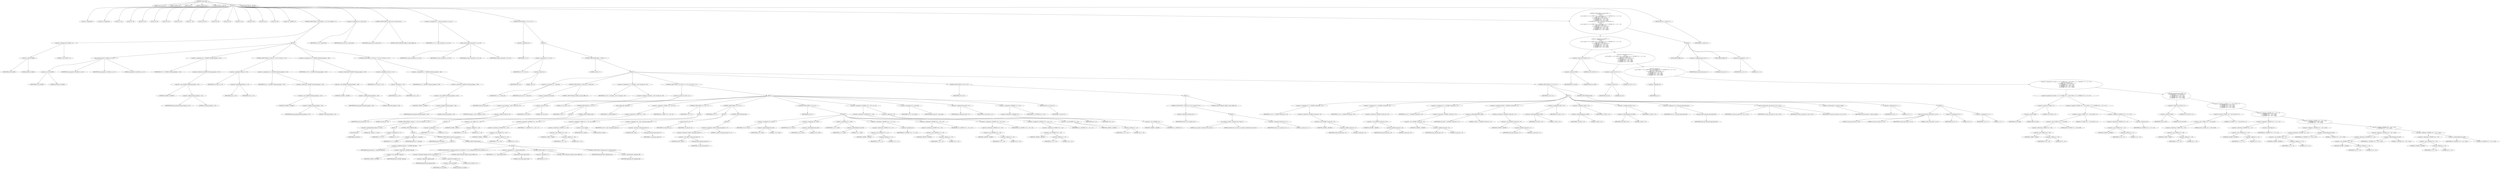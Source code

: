 digraph cache_insert {  
"1000118" [label = "(METHOD,cache_insert)" ]
"1000119" [label = "(PARAM,const char *a1)" ]
"1000120" [label = "(PARAM,_DWORD *a2)" ]
"1000121" [label = "(PARAM,int a3)" ]
"1000122" [label = "(PARAM,unsigned int a4)" ]
"1000123" [label = "(PARAM,unsigned __int16 a5)" ]
"1000124" [label = "(BLOCK,,)" ]
"1000125" [label = "(LOCAL,v9: unsigned int)" ]
"1000126" [label = "(LOCAL,v10: unsigned int)" ]
"1000127" [label = "(LOCAL,v11: int)" ]
"1000128" [label = "(LOCAL,v12: int)" ]
"1000129" [label = "(LOCAL,v13: int)" ]
"1000130" [label = "(LOCAL,v14: int)" ]
"1000131" [label = "(LOCAL,v15: int)" ]
"1000132" [label = "(LOCAL,v16: int)" ]
"1000133" [label = "(LOCAL,v17: int)" ]
"1000134" [label = "(LOCAL,v18: char *)" ]
"1000135" [label = "(LOCAL,v19: int)" ]
"1000136" [label = "(LOCAL,v20: int)" ]
"1000137" [label = "(LOCAL,v21: int)" ]
"1000138" [label = "(LOCAL,v22: int)" ]
"1000139" [label = "(LOCAL,v24: int)" ]
"1000140" [label = "(LOCAL,v25: int)" ]
"1000141" [label = "(LOCAL,v26: _DWORD [ 4 ])" ]
"1000142" [label = "(CONTROL_STRUCTURE,if ( (a5 & 0x980) != 0 ),if ( (a5 & 0x980) != 0 ))" ]
"1000143" [label = "(<operator>.notEquals,(a5 & 0x980) != 0)" ]
"1000144" [label = "(<operator>.and,a5 & 0x980)" ]
"1000145" [label = "(IDENTIFIER,a5,a5 & 0x980)" ]
"1000146" [label = "(LITERAL,0x980,a5 & 0x980)" ]
"1000147" [label = "(LITERAL,0,(a5 & 0x980) != 0)" ]
"1000148" [label = "(BLOCK,,)" ]
"1000149" [label = "(log_query,log_query(a5 | 0x10000, a1, a2, 0))" ]
"1000150" [label = "(<operator>.or,a5 | 0x10000)" ]
"1000151" [label = "(IDENTIFIER,a5,a5 | 0x10000)" ]
"1000152" [label = "(LITERAL,0x10000,a5 | 0x10000)" ]
"1000153" [label = "(IDENTIFIER,a1,log_query(a5 | 0x10000, a1, a2, 0))" ]
"1000154" [label = "(IDENTIFIER,a2,log_query(a5 | 0x10000, a1, a2, 0))" ]
"1000155" [label = "(LITERAL,0,log_query(a5 | 0x10000, a1, a2, 0))" ]
"1000156" [label = "(<operator>.assignment,v9 = *(_DWORD *)(dnsmasq_daemon + 252))" ]
"1000157" [label = "(IDENTIFIER,v9,v9 = *(_DWORD *)(dnsmasq_daemon + 252))" ]
"1000158" [label = "(<operator>.indirection,*(_DWORD *)(dnsmasq_daemon + 252))" ]
"1000159" [label = "(<operator>.cast,(_DWORD *)(dnsmasq_daemon + 252))" ]
"1000160" [label = "(UNKNOWN,_DWORD *,_DWORD *)" ]
"1000161" [label = "(<operator>.addition,dnsmasq_daemon + 252)" ]
"1000162" [label = "(IDENTIFIER,dnsmasq_daemon,dnsmasq_daemon + 252)" ]
"1000163" [label = "(LITERAL,252,dnsmasq_daemon + 252)" ]
"1000164" [label = "(CONTROL_STRUCTURE,if ( v9 && a4 >= v9 ),if ( v9 && a4 >= v9 ))" ]
"1000165" [label = "(<operator>.logicalAnd,v9 && a4 >= v9)" ]
"1000166" [label = "(IDENTIFIER,v9,v9 && a4 >= v9)" ]
"1000167" [label = "(<operator>.greaterEqualsThan,a4 >= v9)" ]
"1000168" [label = "(IDENTIFIER,a4,a4 >= v9)" ]
"1000169" [label = "(IDENTIFIER,v9,a4 >= v9)" ]
"1000170" [label = "(<operator>.assignment,a4 = *(_DWORD *)(dnsmasq_daemon + 252))" ]
"1000171" [label = "(IDENTIFIER,a4,a4 = *(_DWORD *)(dnsmasq_daemon + 252))" ]
"1000172" [label = "(<operator>.indirection,*(_DWORD *)(dnsmasq_daemon + 252))" ]
"1000173" [label = "(<operator>.cast,(_DWORD *)(dnsmasq_daemon + 252))" ]
"1000174" [label = "(UNKNOWN,_DWORD *,_DWORD *)" ]
"1000175" [label = "(<operator>.addition,dnsmasq_daemon + 252)" ]
"1000176" [label = "(IDENTIFIER,dnsmasq_daemon,dnsmasq_daemon + 252)" ]
"1000177" [label = "(LITERAL,252,dnsmasq_daemon + 252)" ]
"1000178" [label = "(<operator>.assignment,v10 = *(_DWORD *)(dnsmasq_daemon + 248))" ]
"1000179" [label = "(IDENTIFIER,v10,v10 = *(_DWORD *)(dnsmasq_daemon + 248))" ]
"1000180" [label = "(<operator>.indirection,*(_DWORD *)(dnsmasq_daemon + 248))" ]
"1000181" [label = "(<operator>.cast,(_DWORD *)(dnsmasq_daemon + 248))" ]
"1000182" [label = "(UNKNOWN,_DWORD *,_DWORD *)" ]
"1000183" [label = "(<operator>.addition,dnsmasq_daemon + 248)" ]
"1000184" [label = "(IDENTIFIER,dnsmasq_daemon,dnsmasq_daemon + 248)" ]
"1000185" [label = "(LITERAL,248,dnsmasq_daemon + 248)" ]
"1000186" [label = "(CONTROL_STRUCTURE,if ( v10 && a4 < v10 ),if ( v10 && a4 < v10 ))" ]
"1000187" [label = "(<operator>.logicalAnd,v10 && a4 < v10)" ]
"1000188" [label = "(IDENTIFIER,v10,v10 && a4 < v10)" ]
"1000189" [label = "(<operator>.lessThan,a4 < v10)" ]
"1000190" [label = "(IDENTIFIER,a4,a4 < v10)" ]
"1000191" [label = "(IDENTIFIER,v10,a4 < v10)" ]
"1000192" [label = "(<operator>.assignment,a4 = *(_DWORD *)(dnsmasq_daemon + 248))" ]
"1000193" [label = "(IDENTIFIER,a4,a4 = *(_DWORD *)(dnsmasq_daemon + 248))" ]
"1000194" [label = "(<operator>.indirection,*(_DWORD *)(dnsmasq_daemon + 248))" ]
"1000195" [label = "(<operator>.cast,(_DWORD *)(dnsmasq_daemon + 248))" ]
"1000196" [label = "(UNKNOWN,_DWORD *,_DWORD *)" ]
"1000197" [label = "(<operator>.addition,dnsmasq_daemon + 248)" ]
"1000198" [label = "(IDENTIFIER,dnsmasq_daemon,dnsmasq_daemon + 248)" ]
"1000199" [label = "(LITERAL,248,dnsmasq_daemon + 248)" ]
"1000200" [label = "(<operator>.assignment,v24 = insert_error)" ]
"1000201" [label = "(IDENTIFIER,v24,v24 = insert_error)" ]
"1000202" [label = "(IDENTIFIER,insert_error,v24 = insert_error)" ]
"1000203" [label = "(CONTROL_STRUCTURE,if ( insert_error ),if ( insert_error ))" ]
"1000204" [label = "(IDENTIFIER,insert_error,if ( insert_error ))" ]
"1000205" [label = "(CONTROL_STRUCTURE,goto LABEL_29;,goto LABEL_29;)" ]
"1000206" [label = "(<operator>.assignment,v11 = cache_scan_free(a1, a2, a3, a5))" ]
"1000207" [label = "(IDENTIFIER,v11,v11 = cache_scan_free(a1, a2, a3, a5))" ]
"1000208" [label = "(cache_scan_free,cache_scan_free(a1, a2, a3, a5))" ]
"1000209" [label = "(IDENTIFIER,a1,cache_scan_free(a1, a2, a3, a5))" ]
"1000210" [label = "(IDENTIFIER,a2,cache_scan_free(a1, a2, a3, a5))" ]
"1000211" [label = "(IDENTIFIER,a3,cache_scan_free(a1, a2, a3, a5))" ]
"1000212" [label = "(IDENTIFIER,a5,cache_scan_free(a1, a2, a3, a5))" ]
"1000213" [label = "(CONTROL_STRUCTURE,if ( !v11 ),if ( !v11 ))" ]
"1000214" [label = "(<operator>.logicalNot,!v11)" ]
"1000215" [label = "(IDENTIFIER,v11,!v11)" ]
"1000216" [label = "(BLOCK,,)" ]
"1000217" [label = "(<operator>.assignment,v12 = a5 & 4)" ]
"1000218" [label = "(IDENTIFIER,v12,v12 = a5 & 4)" ]
"1000219" [label = "(<operator>.and,a5 & 4)" ]
"1000220" [label = "(IDENTIFIER,a5,a5 & 4)" ]
"1000221" [label = "(LITERAL,4,a5 & 4)" ]
"1000222" [label = "(CONTROL_STRUCTURE,while ( 1 ),while ( 1 ))" ]
"1000223" [label = "(LITERAL,1,while ( 1 ))" ]
"1000224" [label = "(BLOCK,,)" ]
"1000225" [label = "(<operator>.assignment,v11 = cache_tail)" ]
"1000226" [label = "(IDENTIFIER,v11,v11 = cache_tail)" ]
"1000227" [label = "(IDENTIFIER,cache_tail,v11 = cache_tail)" ]
"1000228" [label = "(CONTROL_STRUCTURE,if ( !cache_tail ),if ( !cache_tail ))" ]
"1000229" [label = "(<operator>.logicalNot,!cache_tail)" ]
"1000230" [label = "(IDENTIFIER,cache_tail,!cache_tail)" ]
"1000231" [label = "(CONTROL_STRUCTURE,goto LABEL_28;,goto LABEL_28;)" ]
"1000232" [label = "(<operator>.assignment,v25 = *(unsigned __int16 *)(cache_tail + 36))" ]
"1000233" [label = "(IDENTIFIER,v25,v25 = *(unsigned __int16 *)(cache_tail + 36))" ]
"1000234" [label = "(<operator>.indirection,*(unsigned __int16 *)(cache_tail + 36))" ]
"1000235" [label = "(<operator>.cast,(unsigned __int16 *)(cache_tail + 36))" ]
"1000236" [label = "(UNKNOWN,unsigned __int16 *,unsigned __int16 *)" ]
"1000237" [label = "(<operator>.addition,cache_tail + 36)" ]
"1000238" [label = "(IDENTIFIER,cache_tail,cache_tail + 36)" ]
"1000239" [label = "(LITERAL,36,cache_tail + 36)" ]
"1000240" [label = "(CONTROL_STRUCTURE,if ( (v25 & 0xC) == 0 ),if ( (v25 & 0xC) == 0 ))" ]
"1000241" [label = "(<operator>.equals,(v25 & 0xC) == 0)" ]
"1000242" [label = "(<operator>.and,v25 & 0xC)" ]
"1000243" [label = "(IDENTIFIER,v25,v25 & 0xC)" ]
"1000244" [label = "(LITERAL,0xC,v25 & 0xC)" ]
"1000245" [label = "(LITERAL,0,(v25 & 0xC) == 0)" ]
"1000246" [label = "(BLOCK,,)" ]
"1000247" [label = "(CONTROL_STRUCTURE,if ( a1 ),if ( a1 ))" ]
"1000248" [label = "(IDENTIFIER,a1,if ( a1 ))" ]
"1000249" [label = "(BLOCK,,)" ]
"1000250" [label = "(CONTROL_STRUCTURE,if ( strlen(a1) <= 0x31 ),if ( strlen(a1) <= 0x31 ))" ]
"1000251" [label = "(<operator>.lessEqualsThan,strlen(a1) <= 0x31)" ]
"1000252" [label = "(strlen,strlen(a1))" ]
"1000253" [label = "(IDENTIFIER,a1,strlen(a1))" ]
"1000254" [label = "(LITERAL,0x31,strlen(a1) <= 0x31)" ]
"1000255" [label = "(BLOCK,,)" ]
"1000256" [label = "(<operator>.assignment,v17 = 0)" ]
"1000257" [label = "(IDENTIFIER,v17,v17 = 0)" ]
"1000258" [label = "(LITERAL,0,v17 = 0)" ]
"1000259" [label = "(CONTROL_STRUCTURE,else,else)" ]
"1000260" [label = "(BLOCK,,)" ]
"1000261" [label = "(<operator>.assignment,v17 = big_free)" ]
"1000262" [label = "(IDENTIFIER,v17,v17 = big_free)" ]
"1000263" [label = "(IDENTIFIER,big_free,v17 = big_free)" ]
"1000264" [label = "(CONTROL_STRUCTURE,if ( big_free ),if ( big_free ))" ]
"1000265" [label = "(IDENTIFIER,big_free,if ( big_free ))" ]
"1000266" [label = "(BLOCK,,)" ]
"1000267" [label = "(<operator>.assignment,big_free = *(_DWORD *)big_free)" ]
"1000268" [label = "(IDENTIFIER,big_free,big_free = *(_DWORD *)big_free)" ]
"1000269" [label = "(<operator>.indirection,*(_DWORD *)big_free)" ]
"1000270" [label = "(<operator>.cast,(_DWORD *)big_free)" ]
"1000271" [label = "(UNKNOWN,_DWORD *,_DWORD *)" ]
"1000272" [label = "(IDENTIFIER,big_free,(_DWORD *)big_free)" ]
"1000273" [label = "(CONTROL_STRUCTURE,else,else)" ]
"1000274" [label = "(BLOCK,,)" ]
"1000275" [label = "(CONTROL_STRUCTURE,if ( !bignames_left && (a5 & 0x5000) == 0 ),if ( !bignames_left && (a5 & 0x5000) == 0 ))" ]
"1000276" [label = "(<operator>.logicalAnd,!bignames_left && (a5 & 0x5000) == 0)" ]
"1000277" [label = "(<operator>.logicalNot,!bignames_left)" ]
"1000278" [label = "(IDENTIFIER,bignames_left,!bignames_left)" ]
"1000279" [label = "(<operator>.equals,(a5 & 0x5000) == 0)" ]
"1000280" [label = "(<operator>.and,a5 & 0x5000)" ]
"1000281" [label = "(IDENTIFIER,a5,a5 & 0x5000)" ]
"1000282" [label = "(LITERAL,0x5000,a5 & 0x5000)" ]
"1000283" [label = "(LITERAL,0,(a5 & 0x5000) == 0)" ]
"1000284" [label = "(CONTROL_STRUCTURE,goto LABEL_28;,goto LABEL_28;)" ]
"1000285" [label = "(<operator>.assignment,v17 = whine_malloc(1028))" ]
"1000286" [label = "(IDENTIFIER,v17,v17 = whine_malloc(1028))" ]
"1000287" [label = "(whine_malloc,whine_malloc(1028))" ]
"1000288" [label = "(LITERAL,1028,whine_malloc(1028))" ]
"1000289" [label = "(CONTROL_STRUCTURE,if ( !v17 ),if ( !v17 ))" ]
"1000290" [label = "(<operator>.logicalNot,!v17)" ]
"1000291" [label = "(IDENTIFIER,v17,!v17)" ]
"1000292" [label = "(CONTROL_STRUCTURE,goto LABEL_28;,goto LABEL_28;)" ]
"1000293" [label = "(CONTROL_STRUCTURE,if ( bignames_left ),if ( bignames_left ))" ]
"1000294" [label = "(IDENTIFIER,bignames_left,if ( bignames_left ))" ]
"1000295" [label = "(<operator>.preDecrement,--bignames_left)" ]
"1000296" [label = "(IDENTIFIER,bignames_left,--bignames_left)" ]
"1000297" [label = "(CONTROL_STRUCTURE,else,else)" ]
"1000298" [label = "(BLOCK,,)" ]
"1000299" [label = "(<operator>.assignment,v17 = 0)" ]
"1000300" [label = "(IDENTIFIER,v17,v17 = 0)" ]
"1000301" [label = "(LITERAL,0,v17 = 0)" ]
"1000302" [label = "(cache_unlink,cache_unlink(v11))" ]
"1000303" [label = "(IDENTIFIER,v11,cache_unlink(v11))" ]
"1000304" [label = "(<operator>.assignment,*(_WORD *)(v11 + 36) = a5)" ]
"1000305" [label = "(<operator>.indirection,*(_WORD *)(v11 + 36))" ]
"1000306" [label = "(<operator>.cast,(_WORD *)(v11 + 36))" ]
"1000307" [label = "(UNKNOWN,_WORD *,_WORD *)" ]
"1000308" [label = "(<operator>.addition,v11 + 36)" ]
"1000309" [label = "(IDENTIFIER,v11,v11 + 36)" ]
"1000310" [label = "(LITERAL,36,v11 + 36)" ]
"1000311" [label = "(IDENTIFIER,a5,*(_WORD *)(v11 + 36) = a5)" ]
"1000312" [label = "(CONTROL_STRUCTURE,if ( v17 ),if ( v17 ))" ]
"1000313" [label = "(IDENTIFIER,v17,if ( v17 ))" ]
"1000314" [label = "(BLOCK,,)" ]
"1000315" [label = "(<operator>.assignment,*(_DWORD *)(v11 + 40) = v17)" ]
"1000316" [label = "(<operator>.indirection,*(_DWORD *)(v11 + 40))" ]
"1000317" [label = "(<operator>.cast,(_DWORD *)(v11 + 40))" ]
"1000318" [label = "(UNKNOWN,_DWORD *,_DWORD *)" ]
"1000319" [label = "(<operator>.addition,v11 + 40)" ]
"1000320" [label = "(IDENTIFIER,v11,v11 + 40)" ]
"1000321" [label = "(LITERAL,40,v11 + 40)" ]
"1000322" [label = "(IDENTIFIER,v17,*(_DWORD *)(v11 + 40) = v17)" ]
"1000323" [label = "(<operator>.assignment,*(_WORD *)(v11 + 36) = a5 | 0x200)" ]
"1000324" [label = "(<operator>.indirection,*(_WORD *)(v11 + 36))" ]
"1000325" [label = "(<operator>.cast,(_WORD *)(v11 + 36))" ]
"1000326" [label = "(UNKNOWN,_WORD *,_WORD *)" ]
"1000327" [label = "(<operator>.addition,v11 + 36)" ]
"1000328" [label = "(IDENTIFIER,v11,v11 + 36)" ]
"1000329" [label = "(LITERAL,36,v11 + 36)" ]
"1000330" [label = "(<operator>.or,a5 | 0x200)" ]
"1000331" [label = "(IDENTIFIER,a5,a5 | 0x200)" ]
"1000332" [label = "(LITERAL,0x200,a5 | 0x200)" ]
"1000333" [label = "(CONTROL_STRUCTURE,if ( a1 ),if ( a1 ))" ]
"1000334" [label = "(IDENTIFIER,a1,if ( a1 ))" ]
"1000335" [label = "(BLOCK,,)" ]
"1000336" [label = "(<operator>.assignment,v18 = (char *)cache_get_name(v11))" ]
"1000337" [label = "(IDENTIFIER,v18,v18 = (char *)cache_get_name(v11))" ]
"1000338" [label = "(<operator>.cast,(char *)cache_get_name(v11))" ]
"1000339" [label = "(UNKNOWN,char *,char *)" ]
"1000340" [label = "(cache_get_name,cache_get_name(v11))" ]
"1000341" [label = "(IDENTIFIER,v11,cache_get_name(v11))" ]
"1000342" [label = "(strcpy,strcpy(v18, a1))" ]
"1000343" [label = "(IDENTIFIER,v18,strcpy(v18, a1))" ]
"1000344" [label = "(IDENTIFIER,a1,strcpy(v18, a1))" ]
"1000345" [label = "(CONTROL_STRUCTURE,else,else)" ]
"1000346" [label = "(BLOCK,,)" ]
"1000347" [label = "(<operator>.assignment,*(_BYTE *)cache_get_name(v11) = 0)" ]
"1000348" [label = "(<operator>.indirection,*(_BYTE *)cache_get_name(v11))" ]
"1000349" [label = "(<operator>.cast,(_BYTE *)cache_get_name(v11))" ]
"1000350" [label = "(UNKNOWN,_BYTE *,_BYTE *)" ]
"1000351" [label = "(cache_get_name,cache_get_name(v11))" ]
"1000352" [label = "(IDENTIFIER,v11,cache_get_name(v11))" ]
"1000353" [label = "(LITERAL,0,*(_BYTE *)cache_get_name(v11) = 0)" ]
"1000354" [label = "(CONTROL_STRUCTURE,if ( a2 ),if ( a2 ))" ]
"1000355" [label = "(IDENTIFIER,a2,if ( a2 ))" ]
"1000356" [label = "(BLOCK,,)" ]
"1000357" [label = "(<operator>.assignment,v19 = a2[1])" ]
"1000358" [label = "(IDENTIFIER,v19,v19 = a2[1])" ]
"1000359" [label = "(<operator>.indirectIndexAccess,a2[1])" ]
"1000360" [label = "(IDENTIFIER,a2,v19 = a2[1])" ]
"1000361" [label = "(LITERAL,1,v19 = a2[1])" ]
"1000362" [label = "(<operator>.assignment,v20 = a2[2])" ]
"1000363" [label = "(IDENTIFIER,v20,v20 = a2[2])" ]
"1000364" [label = "(<operator>.indirectIndexAccess,a2[2])" ]
"1000365" [label = "(IDENTIFIER,a2,v20 = a2[2])" ]
"1000366" [label = "(LITERAL,2,v20 = a2[2])" ]
"1000367" [label = "(<operator>.assignment,v21 = a2[3])" ]
"1000368" [label = "(IDENTIFIER,v21,v21 = a2[3])" ]
"1000369" [label = "(<operator>.indirectIndexAccess,a2[3])" ]
"1000370" [label = "(IDENTIFIER,a2,v21 = a2[3])" ]
"1000371" [label = "(LITERAL,3,v21 = a2[3])" ]
"1000372" [label = "(<operator>.assignment,*(_DWORD *)(v11 + 12) = *a2)" ]
"1000373" [label = "(<operator>.indirection,*(_DWORD *)(v11 + 12))" ]
"1000374" [label = "(<operator>.cast,(_DWORD *)(v11 + 12))" ]
"1000375" [label = "(UNKNOWN,_DWORD *,_DWORD *)" ]
"1000376" [label = "(<operator>.addition,v11 + 12)" ]
"1000377" [label = "(IDENTIFIER,v11,v11 + 12)" ]
"1000378" [label = "(LITERAL,12,v11 + 12)" ]
"1000379" [label = "(<operator>.indirection,*a2)" ]
"1000380" [label = "(IDENTIFIER,a2,*(_DWORD *)(v11 + 12) = *a2)" ]
"1000381" [label = "(<operator>.assignment,*(_DWORD *)(v11 + 16) = v19)" ]
"1000382" [label = "(<operator>.indirection,*(_DWORD *)(v11 + 16))" ]
"1000383" [label = "(<operator>.cast,(_DWORD *)(v11 + 16))" ]
"1000384" [label = "(UNKNOWN,_DWORD *,_DWORD *)" ]
"1000385" [label = "(<operator>.addition,v11 + 16)" ]
"1000386" [label = "(IDENTIFIER,v11,v11 + 16)" ]
"1000387" [label = "(LITERAL,16,v11 + 16)" ]
"1000388" [label = "(IDENTIFIER,v19,*(_DWORD *)(v11 + 16) = v19)" ]
"1000389" [label = "(<operator>.assignment,*(_DWORD *)(v11 + 20) = v20)" ]
"1000390" [label = "(<operator>.indirection,*(_DWORD *)(v11 + 20))" ]
"1000391" [label = "(<operator>.cast,(_DWORD *)(v11 + 20))" ]
"1000392" [label = "(UNKNOWN,_DWORD *,_DWORD *)" ]
"1000393" [label = "(<operator>.addition,v11 + 20)" ]
"1000394" [label = "(IDENTIFIER,v11,v11 + 20)" ]
"1000395" [label = "(LITERAL,20,v11 + 20)" ]
"1000396" [label = "(IDENTIFIER,v20,*(_DWORD *)(v11 + 20) = v20)" ]
"1000397" [label = "(<operator>.assignment,*(_DWORD *)(v11 + 24) = v21)" ]
"1000398" [label = "(<operator>.indirection,*(_DWORD *)(v11 + 24))" ]
"1000399" [label = "(<operator>.cast,(_DWORD *)(v11 + 24))" ]
"1000400" [label = "(UNKNOWN,_DWORD *,_DWORD *)" ]
"1000401" [label = "(<operator>.addition,v11 + 24)" ]
"1000402" [label = "(IDENTIFIER,v11,v11 + 24)" ]
"1000403" [label = "(LITERAL,24,v11 + 24)" ]
"1000404" [label = "(IDENTIFIER,v21,*(_DWORD *)(v11 + 24) = v21)" ]
"1000405" [label = "(<operator>.assignment,*(_DWORD *)(v11 + 28) = a4 + a3)" ]
"1000406" [label = "(<operator>.indirection,*(_DWORD *)(v11 + 28))" ]
"1000407" [label = "(<operator>.cast,(_DWORD *)(v11 + 28))" ]
"1000408" [label = "(UNKNOWN,_DWORD *,_DWORD *)" ]
"1000409" [label = "(<operator>.addition,v11 + 28)" ]
"1000410" [label = "(IDENTIFIER,v11,v11 + 28)" ]
"1000411" [label = "(LITERAL,28,v11 + 28)" ]
"1000412" [label = "(<operator>.addition,a4 + a3)" ]
"1000413" [label = "(IDENTIFIER,a4,a4 + a3)" ]
"1000414" [label = "(IDENTIFIER,a3,a4 + a3)" ]
"1000415" [label = "(<operator>.assignment,v22 = new_chain)" ]
"1000416" [label = "(IDENTIFIER,v22,v22 = new_chain)" ]
"1000417" [label = "(IDENTIFIER,new_chain,v22 = new_chain)" ]
"1000418" [label = "(<operator>.assignment,new_chain = v11)" ]
"1000419" [label = "(IDENTIFIER,new_chain,new_chain = v11)" ]
"1000420" [label = "(IDENTIFIER,v11,new_chain = v11)" ]
"1000421" [label = "(<operator>.assignment,*(_DWORD *)v11 = v22)" ]
"1000422" [label = "(<operator>.indirection,*(_DWORD *)v11)" ]
"1000423" [label = "(<operator>.cast,(_DWORD *)v11)" ]
"1000424" [label = "(UNKNOWN,_DWORD *,_DWORD *)" ]
"1000425" [label = "(IDENTIFIER,v11,(_DWORD *)v11)" ]
"1000426" [label = "(IDENTIFIER,v22,*(_DWORD *)v11 = v22)" ]
"1000427" [label = "(RETURN,return v11;,return v11;)" ]
"1000428" [label = "(IDENTIFIER,v11,return v11;)" ]
"1000429" [label = "(CONTROL_STRUCTURE,if ( v24 ),if ( v24 ))" ]
"1000430" [label = "(IDENTIFIER,v24,if ( v24 ))" ]
"1000431" [label = "(BLOCK,,)" ]
"1000432" [label = "(CONTROL_STRUCTURE,if ( !warned_12112 ),if ( !warned_12112 ))" ]
"1000433" [label = "(<operator>.logicalNot,!warned_12112)" ]
"1000434" [label = "(IDENTIFIER,warned_12112,!warned_12112)" ]
"1000435" [label = "(BLOCK,,)" ]
"1000436" [label = "(my_syslog,my_syslog(3, \"Internal error in cache.\"))" ]
"1000437" [label = "(LITERAL,3,my_syslog(3, \"Internal error in cache.\"))" ]
"1000438" [label = "(LITERAL,\"Internal error in cache.\",my_syslog(3, \"Internal error in cache.\"))" ]
"1000439" [label = "(<operator>.assignment,warned_12112 = 1)" ]
"1000440" [label = "(IDENTIFIER,warned_12112,warned_12112 = 1)" ]
"1000441" [label = "(LITERAL,1,warned_12112 = 1)" ]
"1000442" [label = "(CONTROL_STRUCTURE,goto LABEL_28;,goto LABEL_28;)" ]
"1000443" [label = "(CONTROL_STRUCTURE,if ( v12 ),if ( v12 ))" ]
"1000444" [label = "(IDENTIFIER,v12,if ( v12 ))" ]
"1000445" [label = "(BLOCK,,)" ]
"1000446" [label = "(<operator>.assignment,v13 = *(_DWORD *)(cache_tail + 16))" ]
"1000447" [label = "(IDENTIFIER,v13,v13 = *(_DWORD *)(cache_tail + 16))" ]
"1000448" [label = "(<operator>.indirection,*(_DWORD *)(cache_tail + 16))" ]
"1000449" [label = "(<operator>.cast,(_DWORD *)(cache_tail + 16))" ]
"1000450" [label = "(UNKNOWN,_DWORD *,_DWORD *)" ]
"1000451" [label = "(<operator>.addition,cache_tail + 16)" ]
"1000452" [label = "(IDENTIFIER,cache_tail,cache_tail + 16)" ]
"1000453" [label = "(LITERAL,16,cache_tail + 16)" ]
"1000454" [label = "(<operator>.assignment,v14 = *(_DWORD *)(cache_tail + 20))" ]
"1000455" [label = "(IDENTIFIER,v14,v14 = *(_DWORD *)(cache_tail + 20))" ]
"1000456" [label = "(<operator>.indirection,*(_DWORD *)(cache_tail + 20))" ]
"1000457" [label = "(<operator>.cast,(_DWORD *)(cache_tail + 20))" ]
"1000458" [label = "(UNKNOWN,_DWORD *,_DWORD *)" ]
"1000459" [label = "(<operator>.addition,cache_tail + 20)" ]
"1000460" [label = "(IDENTIFIER,cache_tail,cache_tail + 20)" ]
"1000461" [label = "(LITERAL,20,cache_tail + 20)" ]
"1000462" [label = "(<operator>.assignment,v15 = *(_DWORD *)(cache_tail + 24))" ]
"1000463" [label = "(IDENTIFIER,v15,v15 = *(_DWORD *)(cache_tail + 24))" ]
"1000464" [label = "(<operator>.indirection,*(_DWORD *)(cache_tail + 24))" ]
"1000465" [label = "(<operator>.cast,(_DWORD *)(cache_tail + 24))" ]
"1000466" [label = "(UNKNOWN,_DWORD *,_DWORD *)" ]
"1000467" [label = "(<operator>.addition,cache_tail + 24)" ]
"1000468" [label = "(IDENTIFIER,cache_tail,cache_tail + 24)" ]
"1000469" [label = "(LITERAL,24,cache_tail + 24)" ]
"1000470" [label = "(<operator>.assignment,v26[0] = *(_DWORD *)(cache_tail + 12))" ]
"1000471" [label = "(<operator>.indirectIndexAccess,v26[0])" ]
"1000472" [label = "(IDENTIFIER,v26,v26[0] = *(_DWORD *)(cache_tail + 12))" ]
"1000473" [label = "(LITERAL,0,v26[0] = *(_DWORD *)(cache_tail + 12))" ]
"1000474" [label = "(<operator>.indirection,*(_DWORD *)(cache_tail + 12))" ]
"1000475" [label = "(<operator>.cast,(_DWORD *)(cache_tail + 12))" ]
"1000476" [label = "(UNKNOWN,_DWORD *,_DWORD *)" ]
"1000477" [label = "(<operator>.addition,cache_tail + 12)" ]
"1000478" [label = "(IDENTIFIER,cache_tail,cache_tail + 12)" ]
"1000479" [label = "(LITERAL,12,cache_tail + 12)" ]
"1000480" [label = "(<operator>.assignment,v26[1] = v13)" ]
"1000481" [label = "(<operator>.indirectIndexAccess,v26[1])" ]
"1000482" [label = "(IDENTIFIER,v26,v26[1] = v13)" ]
"1000483" [label = "(LITERAL,1,v26[1] = v13)" ]
"1000484" [label = "(IDENTIFIER,v13,v26[1] = v13)" ]
"1000485" [label = "(<operator>.assignment,v26[2] = v14)" ]
"1000486" [label = "(<operator>.indirectIndexAccess,v26[2])" ]
"1000487" [label = "(IDENTIFIER,v26,v26[2] = v14)" ]
"1000488" [label = "(LITERAL,2,v26[2] = v14)" ]
"1000489" [label = "(IDENTIFIER,v14,v26[2] = v14)" ]
"1000490" [label = "(<operator>.assignment,v26[3] = v15)" ]
"1000491" [label = "(<operator>.indirectIndexAccess,v26[3])" ]
"1000492" [label = "(IDENTIFIER,v26,v26[3] = v15)" ]
"1000493" [label = "(LITERAL,3,v26[3] = v15)" ]
"1000494" [label = "(IDENTIFIER,v15,v26[3] = v15)" ]
"1000495" [label = "(<operator>.assignment,v16 = cache_get_name(cache_tail))" ]
"1000496" [label = "(IDENTIFIER,v16,v16 = cache_get_name(cache_tail))" ]
"1000497" [label = "(cache_get_name,cache_get_name(cache_tail))" ]
"1000498" [label = "(IDENTIFIER,cache_tail,cache_get_name(cache_tail))" ]
"1000499" [label = "(cache_scan_free,cache_scan_free(v16, v26, a3, v25))" ]
"1000500" [label = "(IDENTIFIER,v16,cache_scan_free(v16, v26, a3, v25))" ]
"1000501" [label = "(IDENTIFIER,v26,cache_scan_free(v16, v26, a3, v25))" ]
"1000502" [label = "(IDENTIFIER,a3,cache_scan_free(v16, v26, a3, v25))" ]
"1000503" [label = "(IDENTIFIER,v25,cache_scan_free(v16, v26, a3, v25))" ]
"1000504" [label = "(<operator>.preIncrement,++cache_live_freed)" ]
"1000505" [label = "(IDENTIFIER,cache_live_freed,++cache_live_freed)" ]
"1000506" [label = "(<operator>.assignment,v24 = 1)" ]
"1000507" [label = "(IDENTIFIER,v24,v24 = 1)" ]
"1000508" [label = "(LITERAL,1,v24 = 1)" ]
"1000509" [label = "(CONTROL_STRUCTURE,else,else)" ]
"1000510" [label = "(BLOCK,,)" ]
"1000511" [label = "(cache_scan_free,cache_scan_free(0, 0, a3, 0))" ]
"1000512" [label = "(LITERAL,0,cache_scan_free(0, 0, a3, 0))" ]
"1000513" [label = "(LITERAL,0,cache_scan_free(0, 0, a3, 0))" ]
"1000514" [label = "(IDENTIFIER,a3,cache_scan_free(0, 0, a3, 0))" ]
"1000515" [label = "(LITERAL,0,cache_scan_free(0, 0, a3, 0))" ]
"1000516" [label = "(<operator>.assignment,v24 = 0)" ]
"1000517" [label = "(IDENTIFIER,v24,v24 = 0)" ]
"1000518" [label = "(LITERAL,0,v24 = 0)" ]
"1000519" [label = "(<operator>.assignment,v12 = 1)" ]
"1000520" [label = "(IDENTIFIER,v12,v12 = 1)" ]
"1000521" [label = "(LITERAL,1,v12 = 1)" ]
"1000522" [label = "(CONTROL_STRUCTURE,if ( (a5 & 0x180) == 0\n    || (a5 & 8) == 0\n    || !a2\n    || ((a5 & 0x80) == 0 || (*(_WORD *)(v11 + 36) & 0x80) == 0 || *(_DWORD *)(v11 + 12) != *a2)\n    && ((a5 & 0x100) == 0\n     || (*(_WORD *)(v11 + 36) & 0x100) == 0\n     || *(_DWORD *)(v11 + 12) != *a2\n     || *(_DWORD *)(v11 + 16) != a2[1]\n     || *(_DWORD *)(v11 + 20) != a2[2]\n     || *(_DWORD *)(v11 + 24) != a2[3]) ),if ( (a5 & 0x180) == 0\n    || (a5 & 8) == 0\n    || !a2\n    || ((a5 & 0x80) == 0 || (*(_WORD *)(v11 + 36) & 0x80) == 0 || *(_DWORD *)(v11 + 12) != *a2)\n    && ((a5 & 0x100) == 0\n     || (*(_WORD *)(v11 + 36) & 0x100) == 0\n     || *(_DWORD *)(v11 + 12) != *a2\n     || *(_DWORD *)(v11 + 16) != a2[1]\n     || *(_DWORD *)(v11 + 20) != a2[2]\n     || *(_DWORD *)(v11 + 24) != a2[3]) ))" ]
"1000523" [label = "(<operator>.logicalOr,(a5 & 0x180) == 0\n    || (a5 & 8) == 0\n    || !a2\n    || ((a5 & 0x80) == 0 || (*(_WORD *)(v11 + 36) & 0x80) == 0 || *(_DWORD *)(v11 + 12) != *a2)\n    && ((a5 & 0x100) == 0\n     || (*(_WORD *)(v11 + 36) & 0x100) == 0\n     || *(_DWORD *)(v11 + 12) != *a2\n     || *(_DWORD *)(v11 + 16) != a2[1]\n     || *(_DWORD *)(v11 + 20) != a2[2]\n     || *(_DWORD *)(v11 + 24) != a2[3]))" ]
"1000524" [label = "(<operator>.equals,(a5 & 0x180) == 0)" ]
"1000525" [label = "(<operator>.and,a5 & 0x180)" ]
"1000526" [label = "(IDENTIFIER,a5,a5 & 0x180)" ]
"1000527" [label = "(LITERAL,0x180,a5 & 0x180)" ]
"1000528" [label = "(LITERAL,0,(a5 & 0x180) == 0)" ]
"1000529" [label = "(<operator>.logicalOr,(a5 & 8) == 0\n    || !a2\n    || ((a5 & 0x80) == 0 || (*(_WORD *)(v11 + 36) & 0x80) == 0 || *(_DWORD *)(v11 + 12) != *a2)\n    && ((a5 & 0x100) == 0\n     || (*(_WORD *)(v11 + 36) & 0x100) == 0\n     || *(_DWORD *)(v11 + 12) != *a2\n     || *(_DWORD *)(v11 + 16) != a2[1]\n     || *(_DWORD *)(v11 + 20) != a2[2]\n     || *(_DWORD *)(v11 + 24) != a2[3]))" ]
"1000530" [label = "(<operator>.equals,(a5 & 8) == 0)" ]
"1000531" [label = "(<operator>.and,a5 & 8)" ]
"1000532" [label = "(IDENTIFIER,a5,a5 & 8)" ]
"1000533" [label = "(LITERAL,8,a5 & 8)" ]
"1000534" [label = "(LITERAL,0,(a5 & 8) == 0)" ]
"1000535" [label = "(<operator>.logicalOr,!a2\n    || ((a5 & 0x80) == 0 || (*(_WORD *)(v11 + 36) & 0x80) == 0 || *(_DWORD *)(v11 + 12) != *a2)\n    && ((a5 & 0x100) == 0\n     || (*(_WORD *)(v11 + 36) & 0x100) == 0\n     || *(_DWORD *)(v11 + 12) != *a2\n     || *(_DWORD *)(v11 + 16) != a2[1]\n     || *(_DWORD *)(v11 + 20) != a2[2]\n     || *(_DWORD *)(v11 + 24) != a2[3]))" ]
"1000536" [label = "(<operator>.logicalNot,!a2)" ]
"1000537" [label = "(IDENTIFIER,a2,!a2)" ]
"1000538" [label = "(<operator>.logicalAnd,((a5 & 0x80) == 0 || (*(_WORD *)(v11 + 36) & 0x80) == 0 || *(_DWORD *)(v11 + 12) != *a2)\n    && ((a5 & 0x100) == 0\n     || (*(_WORD *)(v11 + 36) & 0x100) == 0\n     || *(_DWORD *)(v11 + 12) != *a2\n     || *(_DWORD *)(v11 + 16) != a2[1]\n     || *(_DWORD *)(v11 + 20) != a2[2]\n     || *(_DWORD *)(v11 + 24) != a2[3]))" ]
"1000539" [label = "(<operator>.logicalOr,(a5 & 0x80) == 0 || (*(_WORD *)(v11 + 36) & 0x80) == 0 || *(_DWORD *)(v11 + 12) != *a2)" ]
"1000540" [label = "(<operator>.equals,(a5 & 0x80) == 0)" ]
"1000541" [label = "(<operator>.and,a5 & 0x80)" ]
"1000542" [label = "(IDENTIFIER,a5,a5 & 0x80)" ]
"1000543" [label = "(LITERAL,0x80,a5 & 0x80)" ]
"1000544" [label = "(LITERAL,0,(a5 & 0x80) == 0)" ]
"1000545" [label = "(<operator>.logicalOr,(*(_WORD *)(v11 + 36) & 0x80) == 0 || *(_DWORD *)(v11 + 12) != *a2)" ]
"1000546" [label = "(<operator>.equals,(*(_WORD *)(v11 + 36) & 0x80) == 0)" ]
"1000547" [label = "(<operator>.and,*(_WORD *)(v11 + 36) & 0x80)" ]
"1000548" [label = "(<operator>.indirection,*(_WORD *)(v11 + 36))" ]
"1000549" [label = "(<operator>.cast,(_WORD *)(v11 + 36))" ]
"1000550" [label = "(UNKNOWN,_WORD *,_WORD *)" ]
"1000551" [label = "(<operator>.addition,v11 + 36)" ]
"1000552" [label = "(IDENTIFIER,v11,v11 + 36)" ]
"1000553" [label = "(LITERAL,36,v11 + 36)" ]
"1000554" [label = "(LITERAL,0x80,*(_WORD *)(v11 + 36) & 0x80)" ]
"1000555" [label = "(LITERAL,0,(*(_WORD *)(v11 + 36) & 0x80) == 0)" ]
"1000556" [label = "(<operator>.notEquals,*(_DWORD *)(v11 + 12) != *a2)" ]
"1000557" [label = "(<operator>.indirection,*(_DWORD *)(v11 + 12))" ]
"1000558" [label = "(<operator>.cast,(_DWORD *)(v11 + 12))" ]
"1000559" [label = "(UNKNOWN,_DWORD *,_DWORD *)" ]
"1000560" [label = "(<operator>.addition,v11 + 12)" ]
"1000561" [label = "(IDENTIFIER,v11,v11 + 12)" ]
"1000562" [label = "(LITERAL,12,v11 + 12)" ]
"1000563" [label = "(<operator>.indirection,*a2)" ]
"1000564" [label = "(IDENTIFIER,a2,*(_DWORD *)(v11 + 12) != *a2)" ]
"1000565" [label = "(<operator>.logicalOr,(a5 & 0x100) == 0\n     || (*(_WORD *)(v11 + 36) & 0x100) == 0\n     || *(_DWORD *)(v11 + 12) != *a2\n     || *(_DWORD *)(v11 + 16) != a2[1]\n     || *(_DWORD *)(v11 + 20) != a2[2]\n     || *(_DWORD *)(v11 + 24) != a2[3])" ]
"1000566" [label = "(<operator>.equals,(a5 & 0x100) == 0)" ]
"1000567" [label = "(<operator>.and,a5 & 0x100)" ]
"1000568" [label = "(IDENTIFIER,a5,a5 & 0x100)" ]
"1000569" [label = "(LITERAL,0x100,a5 & 0x100)" ]
"1000570" [label = "(LITERAL,0,(a5 & 0x100) == 0)" ]
"1000571" [label = "(<operator>.logicalOr,(*(_WORD *)(v11 + 36) & 0x100) == 0\n     || *(_DWORD *)(v11 + 12) != *a2\n     || *(_DWORD *)(v11 + 16) != a2[1]\n     || *(_DWORD *)(v11 + 20) != a2[2]\n     || *(_DWORD *)(v11 + 24) != a2[3])" ]
"1000572" [label = "(<operator>.equals,(*(_WORD *)(v11 + 36) & 0x100) == 0)" ]
"1000573" [label = "(<operator>.and,*(_WORD *)(v11 + 36) & 0x100)" ]
"1000574" [label = "(<operator>.indirection,*(_WORD *)(v11 + 36))" ]
"1000575" [label = "(<operator>.cast,(_WORD *)(v11 + 36))" ]
"1000576" [label = "(UNKNOWN,_WORD *,_WORD *)" ]
"1000577" [label = "(<operator>.addition,v11 + 36)" ]
"1000578" [label = "(IDENTIFIER,v11,v11 + 36)" ]
"1000579" [label = "(LITERAL,36,v11 + 36)" ]
"1000580" [label = "(LITERAL,0x100,*(_WORD *)(v11 + 36) & 0x100)" ]
"1000581" [label = "(LITERAL,0,(*(_WORD *)(v11 + 36) & 0x100) == 0)" ]
"1000582" [label = "(<operator>.logicalOr,*(_DWORD *)(v11 + 12) != *a2\n     || *(_DWORD *)(v11 + 16) != a2[1]\n     || *(_DWORD *)(v11 + 20) != a2[2]\n     || *(_DWORD *)(v11 + 24) != a2[3])" ]
"1000583" [label = "(<operator>.notEquals,*(_DWORD *)(v11 + 12) != *a2)" ]
"1000584" [label = "(<operator>.indirection,*(_DWORD *)(v11 + 12))" ]
"1000585" [label = "(<operator>.cast,(_DWORD *)(v11 + 12))" ]
"1000586" [label = "(UNKNOWN,_DWORD *,_DWORD *)" ]
"1000587" [label = "(<operator>.addition,v11 + 12)" ]
"1000588" [label = "(IDENTIFIER,v11,v11 + 12)" ]
"1000589" [label = "(LITERAL,12,v11 + 12)" ]
"1000590" [label = "(<operator>.indirection,*a2)" ]
"1000591" [label = "(IDENTIFIER,a2,*(_DWORD *)(v11 + 12) != *a2)" ]
"1000592" [label = "(<operator>.logicalOr,*(_DWORD *)(v11 + 16) != a2[1]\n     || *(_DWORD *)(v11 + 20) != a2[2]\n     || *(_DWORD *)(v11 + 24) != a2[3])" ]
"1000593" [label = "(<operator>.notEquals,*(_DWORD *)(v11 + 16) != a2[1])" ]
"1000594" [label = "(<operator>.indirection,*(_DWORD *)(v11 + 16))" ]
"1000595" [label = "(<operator>.cast,(_DWORD *)(v11 + 16))" ]
"1000596" [label = "(UNKNOWN,_DWORD *,_DWORD *)" ]
"1000597" [label = "(<operator>.addition,v11 + 16)" ]
"1000598" [label = "(IDENTIFIER,v11,v11 + 16)" ]
"1000599" [label = "(LITERAL,16,v11 + 16)" ]
"1000600" [label = "(<operator>.indirectIndexAccess,a2[1])" ]
"1000601" [label = "(IDENTIFIER,a2,*(_DWORD *)(v11 + 16) != a2[1])" ]
"1000602" [label = "(LITERAL,1,*(_DWORD *)(v11 + 16) != a2[1])" ]
"1000603" [label = "(<operator>.logicalOr,*(_DWORD *)(v11 + 20) != a2[2]\n     || *(_DWORD *)(v11 + 24) != a2[3])" ]
"1000604" [label = "(<operator>.notEquals,*(_DWORD *)(v11 + 20) != a2[2])" ]
"1000605" [label = "(<operator>.indirection,*(_DWORD *)(v11 + 20))" ]
"1000606" [label = "(<operator>.cast,(_DWORD *)(v11 + 20))" ]
"1000607" [label = "(UNKNOWN,_DWORD *,_DWORD *)" ]
"1000608" [label = "(<operator>.addition,v11 + 20)" ]
"1000609" [label = "(IDENTIFIER,v11,v11 + 20)" ]
"1000610" [label = "(LITERAL,20,v11 + 20)" ]
"1000611" [label = "(<operator>.indirectIndexAccess,a2[2])" ]
"1000612" [label = "(IDENTIFIER,a2,*(_DWORD *)(v11 + 20) != a2[2])" ]
"1000613" [label = "(LITERAL,2,*(_DWORD *)(v11 + 20) != a2[2])" ]
"1000614" [label = "(<operator>.notEquals,*(_DWORD *)(v11 + 24) != a2[3])" ]
"1000615" [label = "(<operator>.indirection,*(_DWORD *)(v11 + 24))" ]
"1000616" [label = "(<operator>.cast,(_DWORD *)(v11 + 24))" ]
"1000617" [label = "(UNKNOWN,_DWORD *,_DWORD *)" ]
"1000618" [label = "(<operator>.addition,v11 + 24)" ]
"1000619" [label = "(IDENTIFIER,v11,v11 + 24)" ]
"1000620" [label = "(LITERAL,24,v11 + 24)" ]
"1000621" [label = "(<operator>.indirectIndexAccess,a2[3])" ]
"1000622" [label = "(IDENTIFIER,a2,*(_DWORD *)(v11 + 24) != a2[3])" ]
"1000623" [label = "(LITERAL,3,*(_DWORD *)(v11 + 24) != a2[3])" ]
"1000624" [label = "(BLOCK,,)" ]
"1000625" [label = "(JUMP_TARGET,LABEL_28)" ]
"1000626" [label = "(<operator>.assignment,insert_error = 1)" ]
"1000627" [label = "(IDENTIFIER,insert_error,insert_error = 1)" ]
"1000628" [label = "(LITERAL,1,insert_error = 1)" ]
"1000629" [label = "(JUMP_TARGET,LABEL_29)" ]
"1000630" [label = "(<operator>.assignment,v11 = 0)" ]
"1000631" [label = "(IDENTIFIER,v11,v11 = 0)" ]
"1000632" [label = "(LITERAL,0,v11 = 0)" ]
"1000633" [label = "(RETURN,return v11;,return v11;)" ]
"1000634" [label = "(IDENTIFIER,v11,return v11;)" ]
"1000635" [label = "(METHOD_RETURN,int __fastcall)" ]
  "1000118" -> "1000119" 
  "1000118" -> "1000120" 
  "1000118" -> "1000121" 
  "1000118" -> "1000122" 
  "1000118" -> "1000123" 
  "1000118" -> "1000124" 
  "1000118" -> "1000635" 
  "1000124" -> "1000125" 
  "1000124" -> "1000126" 
  "1000124" -> "1000127" 
  "1000124" -> "1000128" 
  "1000124" -> "1000129" 
  "1000124" -> "1000130" 
  "1000124" -> "1000131" 
  "1000124" -> "1000132" 
  "1000124" -> "1000133" 
  "1000124" -> "1000134" 
  "1000124" -> "1000135" 
  "1000124" -> "1000136" 
  "1000124" -> "1000137" 
  "1000124" -> "1000138" 
  "1000124" -> "1000139" 
  "1000124" -> "1000140" 
  "1000124" -> "1000141" 
  "1000124" -> "1000142" 
  "1000124" -> "1000200" 
  "1000124" -> "1000203" 
  "1000124" -> "1000206" 
  "1000124" -> "1000213" 
  "1000124" -> "1000522" 
  "1000124" -> "1000633" 
  "1000142" -> "1000143" 
  "1000142" -> "1000148" 
  "1000143" -> "1000144" 
  "1000143" -> "1000147" 
  "1000144" -> "1000145" 
  "1000144" -> "1000146" 
  "1000148" -> "1000149" 
  "1000148" -> "1000156" 
  "1000148" -> "1000164" 
  "1000148" -> "1000178" 
  "1000148" -> "1000186" 
  "1000149" -> "1000150" 
  "1000149" -> "1000153" 
  "1000149" -> "1000154" 
  "1000149" -> "1000155" 
  "1000150" -> "1000151" 
  "1000150" -> "1000152" 
  "1000156" -> "1000157" 
  "1000156" -> "1000158" 
  "1000158" -> "1000159" 
  "1000159" -> "1000160" 
  "1000159" -> "1000161" 
  "1000161" -> "1000162" 
  "1000161" -> "1000163" 
  "1000164" -> "1000165" 
  "1000164" -> "1000170" 
  "1000165" -> "1000166" 
  "1000165" -> "1000167" 
  "1000167" -> "1000168" 
  "1000167" -> "1000169" 
  "1000170" -> "1000171" 
  "1000170" -> "1000172" 
  "1000172" -> "1000173" 
  "1000173" -> "1000174" 
  "1000173" -> "1000175" 
  "1000175" -> "1000176" 
  "1000175" -> "1000177" 
  "1000178" -> "1000179" 
  "1000178" -> "1000180" 
  "1000180" -> "1000181" 
  "1000181" -> "1000182" 
  "1000181" -> "1000183" 
  "1000183" -> "1000184" 
  "1000183" -> "1000185" 
  "1000186" -> "1000187" 
  "1000186" -> "1000192" 
  "1000187" -> "1000188" 
  "1000187" -> "1000189" 
  "1000189" -> "1000190" 
  "1000189" -> "1000191" 
  "1000192" -> "1000193" 
  "1000192" -> "1000194" 
  "1000194" -> "1000195" 
  "1000195" -> "1000196" 
  "1000195" -> "1000197" 
  "1000197" -> "1000198" 
  "1000197" -> "1000199" 
  "1000200" -> "1000201" 
  "1000200" -> "1000202" 
  "1000203" -> "1000204" 
  "1000203" -> "1000205" 
  "1000206" -> "1000207" 
  "1000206" -> "1000208" 
  "1000208" -> "1000209" 
  "1000208" -> "1000210" 
  "1000208" -> "1000211" 
  "1000208" -> "1000212" 
  "1000213" -> "1000214" 
  "1000213" -> "1000216" 
  "1000214" -> "1000215" 
  "1000216" -> "1000217" 
  "1000216" -> "1000222" 
  "1000217" -> "1000218" 
  "1000217" -> "1000219" 
  "1000219" -> "1000220" 
  "1000219" -> "1000221" 
  "1000222" -> "1000223" 
  "1000222" -> "1000224" 
  "1000224" -> "1000225" 
  "1000224" -> "1000228" 
  "1000224" -> "1000232" 
  "1000224" -> "1000240" 
  "1000224" -> "1000429" 
  "1000224" -> "1000443" 
  "1000225" -> "1000226" 
  "1000225" -> "1000227" 
  "1000228" -> "1000229" 
  "1000228" -> "1000231" 
  "1000229" -> "1000230" 
  "1000232" -> "1000233" 
  "1000232" -> "1000234" 
  "1000234" -> "1000235" 
  "1000235" -> "1000236" 
  "1000235" -> "1000237" 
  "1000237" -> "1000238" 
  "1000237" -> "1000239" 
  "1000240" -> "1000241" 
  "1000240" -> "1000246" 
  "1000241" -> "1000242" 
  "1000241" -> "1000245" 
  "1000242" -> "1000243" 
  "1000242" -> "1000244" 
  "1000246" -> "1000247" 
  "1000246" -> "1000302" 
  "1000246" -> "1000304" 
  "1000246" -> "1000312" 
  "1000246" -> "1000333" 
  "1000246" -> "1000354" 
  "1000246" -> "1000405" 
  "1000246" -> "1000415" 
  "1000246" -> "1000418" 
  "1000246" -> "1000421" 
  "1000246" -> "1000427" 
  "1000247" -> "1000248" 
  "1000247" -> "1000249" 
  "1000247" -> "1000297" 
  "1000249" -> "1000250" 
  "1000250" -> "1000251" 
  "1000250" -> "1000255" 
  "1000250" -> "1000259" 
  "1000251" -> "1000252" 
  "1000251" -> "1000254" 
  "1000252" -> "1000253" 
  "1000255" -> "1000256" 
  "1000256" -> "1000257" 
  "1000256" -> "1000258" 
  "1000259" -> "1000260" 
  "1000260" -> "1000261" 
  "1000260" -> "1000264" 
  "1000261" -> "1000262" 
  "1000261" -> "1000263" 
  "1000264" -> "1000265" 
  "1000264" -> "1000266" 
  "1000264" -> "1000273" 
  "1000266" -> "1000267" 
  "1000267" -> "1000268" 
  "1000267" -> "1000269" 
  "1000269" -> "1000270" 
  "1000270" -> "1000271" 
  "1000270" -> "1000272" 
  "1000273" -> "1000274" 
  "1000274" -> "1000275" 
  "1000274" -> "1000285" 
  "1000274" -> "1000289" 
  "1000274" -> "1000293" 
  "1000275" -> "1000276" 
  "1000275" -> "1000284" 
  "1000276" -> "1000277" 
  "1000276" -> "1000279" 
  "1000277" -> "1000278" 
  "1000279" -> "1000280" 
  "1000279" -> "1000283" 
  "1000280" -> "1000281" 
  "1000280" -> "1000282" 
  "1000285" -> "1000286" 
  "1000285" -> "1000287" 
  "1000287" -> "1000288" 
  "1000289" -> "1000290" 
  "1000289" -> "1000292" 
  "1000290" -> "1000291" 
  "1000293" -> "1000294" 
  "1000293" -> "1000295" 
  "1000295" -> "1000296" 
  "1000297" -> "1000298" 
  "1000298" -> "1000299" 
  "1000299" -> "1000300" 
  "1000299" -> "1000301" 
  "1000302" -> "1000303" 
  "1000304" -> "1000305" 
  "1000304" -> "1000311" 
  "1000305" -> "1000306" 
  "1000306" -> "1000307" 
  "1000306" -> "1000308" 
  "1000308" -> "1000309" 
  "1000308" -> "1000310" 
  "1000312" -> "1000313" 
  "1000312" -> "1000314" 
  "1000314" -> "1000315" 
  "1000314" -> "1000323" 
  "1000315" -> "1000316" 
  "1000315" -> "1000322" 
  "1000316" -> "1000317" 
  "1000317" -> "1000318" 
  "1000317" -> "1000319" 
  "1000319" -> "1000320" 
  "1000319" -> "1000321" 
  "1000323" -> "1000324" 
  "1000323" -> "1000330" 
  "1000324" -> "1000325" 
  "1000325" -> "1000326" 
  "1000325" -> "1000327" 
  "1000327" -> "1000328" 
  "1000327" -> "1000329" 
  "1000330" -> "1000331" 
  "1000330" -> "1000332" 
  "1000333" -> "1000334" 
  "1000333" -> "1000335" 
  "1000333" -> "1000345" 
  "1000335" -> "1000336" 
  "1000335" -> "1000342" 
  "1000336" -> "1000337" 
  "1000336" -> "1000338" 
  "1000338" -> "1000339" 
  "1000338" -> "1000340" 
  "1000340" -> "1000341" 
  "1000342" -> "1000343" 
  "1000342" -> "1000344" 
  "1000345" -> "1000346" 
  "1000346" -> "1000347" 
  "1000347" -> "1000348" 
  "1000347" -> "1000353" 
  "1000348" -> "1000349" 
  "1000349" -> "1000350" 
  "1000349" -> "1000351" 
  "1000351" -> "1000352" 
  "1000354" -> "1000355" 
  "1000354" -> "1000356" 
  "1000356" -> "1000357" 
  "1000356" -> "1000362" 
  "1000356" -> "1000367" 
  "1000356" -> "1000372" 
  "1000356" -> "1000381" 
  "1000356" -> "1000389" 
  "1000356" -> "1000397" 
  "1000357" -> "1000358" 
  "1000357" -> "1000359" 
  "1000359" -> "1000360" 
  "1000359" -> "1000361" 
  "1000362" -> "1000363" 
  "1000362" -> "1000364" 
  "1000364" -> "1000365" 
  "1000364" -> "1000366" 
  "1000367" -> "1000368" 
  "1000367" -> "1000369" 
  "1000369" -> "1000370" 
  "1000369" -> "1000371" 
  "1000372" -> "1000373" 
  "1000372" -> "1000379" 
  "1000373" -> "1000374" 
  "1000374" -> "1000375" 
  "1000374" -> "1000376" 
  "1000376" -> "1000377" 
  "1000376" -> "1000378" 
  "1000379" -> "1000380" 
  "1000381" -> "1000382" 
  "1000381" -> "1000388" 
  "1000382" -> "1000383" 
  "1000383" -> "1000384" 
  "1000383" -> "1000385" 
  "1000385" -> "1000386" 
  "1000385" -> "1000387" 
  "1000389" -> "1000390" 
  "1000389" -> "1000396" 
  "1000390" -> "1000391" 
  "1000391" -> "1000392" 
  "1000391" -> "1000393" 
  "1000393" -> "1000394" 
  "1000393" -> "1000395" 
  "1000397" -> "1000398" 
  "1000397" -> "1000404" 
  "1000398" -> "1000399" 
  "1000399" -> "1000400" 
  "1000399" -> "1000401" 
  "1000401" -> "1000402" 
  "1000401" -> "1000403" 
  "1000405" -> "1000406" 
  "1000405" -> "1000412" 
  "1000406" -> "1000407" 
  "1000407" -> "1000408" 
  "1000407" -> "1000409" 
  "1000409" -> "1000410" 
  "1000409" -> "1000411" 
  "1000412" -> "1000413" 
  "1000412" -> "1000414" 
  "1000415" -> "1000416" 
  "1000415" -> "1000417" 
  "1000418" -> "1000419" 
  "1000418" -> "1000420" 
  "1000421" -> "1000422" 
  "1000421" -> "1000426" 
  "1000422" -> "1000423" 
  "1000423" -> "1000424" 
  "1000423" -> "1000425" 
  "1000427" -> "1000428" 
  "1000429" -> "1000430" 
  "1000429" -> "1000431" 
  "1000431" -> "1000432" 
  "1000431" -> "1000442" 
  "1000432" -> "1000433" 
  "1000432" -> "1000435" 
  "1000433" -> "1000434" 
  "1000435" -> "1000436" 
  "1000435" -> "1000439" 
  "1000436" -> "1000437" 
  "1000436" -> "1000438" 
  "1000439" -> "1000440" 
  "1000439" -> "1000441" 
  "1000443" -> "1000444" 
  "1000443" -> "1000445" 
  "1000443" -> "1000509" 
  "1000445" -> "1000446" 
  "1000445" -> "1000454" 
  "1000445" -> "1000462" 
  "1000445" -> "1000470" 
  "1000445" -> "1000480" 
  "1000445" -> "1000485" 
  "1000445" -> "1000490" 
  "1000445" -> "1000495" 
  "1000445" -> "1000499" 
  "1000445" -> "1000504" 
  "1000445" -> "1000506" 
  "1000446" -> "1000447" 
  "1000446" -> "1000448" 
  "1000448" -> "1000449" 
  "1000449" -> "1000450" 
  "1000449" -> "1000451" 
  "1000451" -> "1000452" 
  "1000451" -> "1000453" 
  "1000454" -> "1000455" 
  "1000454" -> "1000456" 
  "1000456" -> "1000457" 
  "1000457" -> "1000458" 
  "1000457" -> "1000459" 
  "1000459" -> "1000460" 
  "1000459" -> "1000461" 
  "1000462" -> "1000463" 
  "1000462" -> "1000464" 
  "1000464" -> "1000465" 
  "1000465" -> "1000466" 
  "1000465" -> "1000467" 
  "1000467" -> "1000468" 
  "1000467" -> "1000469" 
  "1000470" -> "1000471" 
  "1000470" -> "1000474" 
  "1000471" -> "1000472" 
  "1000471" -> "1000473" 
  "1000474" -> "1000475" 
  "1000475" -> "1000476" 
  "1000475" -> "1000477" 
  "1000477" -> "1000478" 
  "1000477" -> "1000479" 
  "1000480" -> "1000481" 
  "1000480" -> "1000484" 
  "1000481" -> "1000482" 
  "1000481" -> "1000483" 
  "1000485" -> "1000486" 
  "1000485" -> "1000489" 
  "1000486" -> "1000487" 
  "1000486" -> "1000488" 
  "1000490" -> "1000491" 
  "1000490" -> "1000494" 
  "1000491" -> "1000492" 
  "1000491" -> "1000493" 
  "1000495" -> "1000496" 
  "1000495" -> "1000497" 
  "1000497" -> "1000498" 
  "1000499" -> "1000500" 
  "1000499" -> "1000501" 
  "1000499" -> "1000502" 
  "1000499" -> "1000503" 
  "1000504" -> "1000505" 
  "1000506" -> "1000507" 
  "1000506" -> "1000508" 
  "1000509" -> "1000510" 
  "1000510" -> "1000511" 
  "1000510" -> "1000516" 
  "1000510" -> "1000519" 
  "1000511" -> "1000512" 
  "1000511" -> "1000513" 
  "1000511" -> "1000514" 
  "1000511" -> "1000515" 
  "1000516" -> "1000517" 
  "1000516" -> "1000518" 
  "1000519" -> "1000520" 
  "1000519" -> "1000521" 
  "1000522" -> "1000523" 
  "1000522" -> "1000624" 
  "1000523" -> "1000524" 
  "1000523" -> "1000529" 
  "1000524" -> "1000525" 
  "1000524" -> "1000528" 
  "1000525" -> "1000526" 
  "1000525" -> "1000527" 
  "1000529" -> "1000530" 
  "1000529" -> "1000535" 
  "1000530" -> "1000531" 
  "1000530" -> "1000534" 
  "1000531" -> "1000532" 
  "1000531" -> "1000533" 
  "1000535" -> "1000536" 
  "1000535" -> "1000538" 
  "1000536" -> "1000537" 
  "1000538" -> "1000539" 
  "1000538" -> "1000565" 
  "1000539" -> "1000540" 
  "1000539" -> "1000545" 
  "1000540" -> "1000541" 
  "1000540" -> "1000544" 
  "1000541" -> "1000542" 
  "1000541" -> "1000543" 
  "1000545" -> "1000546" 
  "1000545" -> "1000556" 
  "1000546" -> "1000547" 
  "1000546" -> "1000555" 
  "1000547" -> "1000548" 
  "1000547" -> "1000554" 
  "1000548" -> "1000549" 
  "1000549" -> "1000550" 
  "1000549" -> "1000551" 
  "1000551" -> "1000552" 
  "1000551" -> "1000553" 
  "1000556" -> "1000557" 
  "1000556" -> "1000563" 
  "1000557" -> "1000558" 
  "1000558" -> "1000559" 
  "1000558" -> "1000560" 
  "1000560" -> "1000561" 
  "1000560" -> "1000562" 
  "1000563" -> "1000564" 
  "1000565" -> "1000566" 
  "1000565" -> "1000571" 
  "1000566" -> "1000567" 
  "1000566" -> "1000570" 
  "1000567" -> "1000568" 
  "1000567" -> "1000569" 
  "1000571" -> "1000572" 
  "1000571" -> "1000582" 
  "1000572" -> "1000573" 
  "1000572" -> "1000581" 
  "1000573" -> "1000574" 
  "1000573" -> "1000580" 
  "1000574" -> "1000575" 
  "1000575" -> "1000576" 
  "1000575" -> "1000577" 
  "1000577" -> "1000578" 
  "1000577" -> "1000579" 
  "1000582" -> "1000583" 
  "1000582" -> "1000592" 
  "1000583" -> "1000584" 
  "1000583" -> "1000590" 
  "1000584" -> "1000585" 
  "1000585" -> "1000586" 
  "1000585" -> "1000587" 
  "1000587" -> "1000588" 
  "1000587" -> "1000589" 
  "1000590" -> "1000591" 
  "1000592" -> "1000593" 
  "1000592" -> "1000603" 
  "1000593" -> "1000594" 
  "1000593" -> "1000600" 
  "1000594" -> "1000595" 
  "1000595" -> "1000596" 
  "1000595" -> "1000597" 
  "1000597" -> "1000598" 
  "1000597" -> "1000599" 
  "1000600" -> "1000601" 
  "1000600" -> "1000602" 
  "1000603" -> "1000604" 
  "1000603" -> "1000614" 
  "1000604" -> "1000605" 
  "1000604" -> "1000611" 
  "1000605" -> "1000606" 
  "1000606" -> "1000607" 
  "1000606" -> "1000608" 
  "1000608" -> "1000609" 
  "1000608" -> "1000610" 
  "1000611" -> "1000612" 
  "1000611" -> "1000613" 
  "1000614" -> "1000615" 
  "1000614" -> "1000621" 
  "1000615" -> "1000616" 
  "1000616" -> "1000617" 
  "1000616" -> "1000618" 
  "1000618" -> "1000619" 
  "1000618" -> "1000620" 
  "1000621" -> "1000622" 
  "1000621" -> "1000623" 
  "1000624" -> "1000625" 
  "1000624" -> "1000626" 
  "1000624" -> "1000629" 
  "1000624" -> "1000630" 
  "1000626" -> "1000627" 
  "1000626" -> "1000628" 
  "1000630" -> "1000631" 
  "1000630" -> "1000632" 
  "1000633" -> "1000634" 
}

